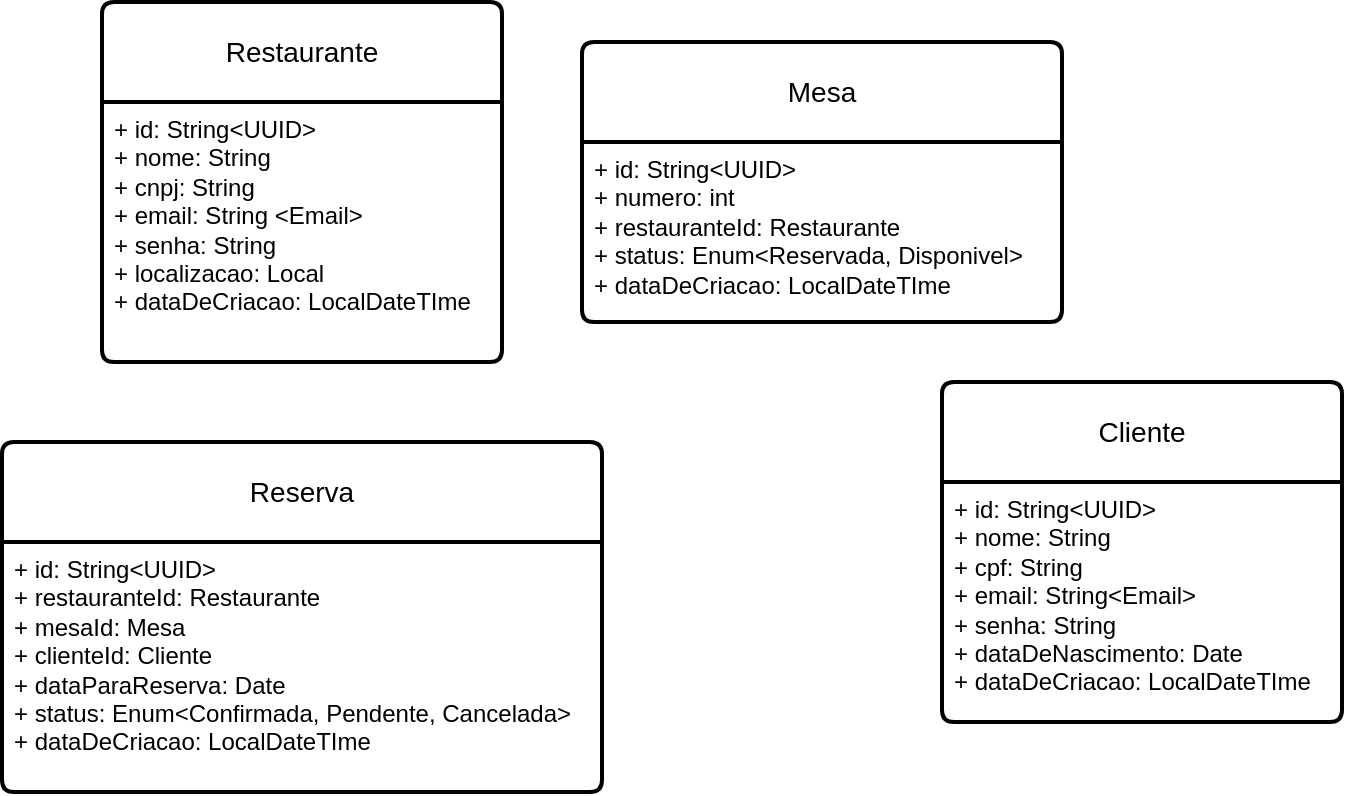 <mxfile version="26.0.4">
  <diagram name="Página-1" id="Slah6XdnKtkXLrktwPjn">
    <mxGraphModel dx="851" dy="461" grid="1" gridSize="10" guides="1" tooltips="1" connect="1" arrows="1" fold="1" page="1" pageScale="1" pageWidth="827" pageHeight="1169" math="0" shadow="0">
      <root>
        <mxCell id="0" />
        <mxCell id="1" parent="0" />
        <mxCell id="Ka6BR2j7Tfsn1UKN2c9--1" value="Restaurante" style="swimlane;childLayout=stackLayout;horizontal=1;startSize=50;horizontalStack=0;rounded=1;fontSize=14;fontStyle=0;strokeWidth=2;resizeParent=0;resizeLast=1;shadow=0;dashed=0;align=center;arcSize=4;whiteSpace=wrap;html=1;" vertex="1" parent="1">
          <mxGeometry x="110" y="60" width="200" height="180" as="geometry" />
        </mxCell>
        <mxCell id="Ka6BR2j7Tfsn1UKN2c9--2" value="+ id: String&amp;lt;UUID&amp;gt;&lt;br&gt;+ nome: String&lt;br&gt;+ cnpj: String&lt;div&gt;+ email: String &amp;lt;Email&amp;gt;&lt;br&gt;&lt;div&gt;+ senha: String&lt;/div&gt;&lt;div&gt;+ localizacao: Local&lt;/div&gt;&lt;div&gt;+ dataDeCriacao: LocalDateTIme&lt;/div&gt;&lt;/div&gt;" style="align=left;strokeColor=none;fillColor=none;spacingLeft=4;fontSize=12;verticalAlign=top;resizable=0;rotatable=0;part=1;html=1;" vertex="1" parent="Ka6BR2j7Tfsn1UKN2c9--1">
          <mxGeometry y="50" width="200" height="130" as="geometry" />
        </mxCell>
        <mxCell id="Ka6BR2j7Tfsn1UKN2c9--4" value="Mesa" style="swimlane;childLayout=stackLayout;horizontal=1;startSize=50;horizontalStack=0;rounded=1;fontSize=14;fontStyle=0;strokeWidth=2;resizeParent=0;resizeLast=1;shadow=0;dashed=0;align=center;arcSize=4;whiteSpace=wrap;html=1;" vertex="1" parent="1">
          <mxGeometry x="350" y="80" width="240" height="140" as="geometry" />
        </mxCell>
        <mxCell id="Ka6BR2j7Tfsn1UKN2c9--5" value="+ id: String&amp;lt;UUID&amp;gt;&lt;div&gt;+ numero: int&lt;br&gt;&lt;div&gt;&lt;div&gt;+ restauranteId: Restaurante&lt;/div&gt;&lt;div&gt;+ status: Enum&amp;lt;Reservada, Disponivel&amp;gt;&lt;/div&gt;&lt;div&gt;+ dataDeCriacao: LocalDateTIme&lt;/div&gt;&lt;/div&gt;&lt;/div&gt;" style="align=left;strokeColor=none;fillColor=none;spacingLeft=4;fontSize=12;verticalAlign=top;resizable=0;rotatable=0;part=1;html=1;" vertex="1" parent="Ka6BR2j7Tfsn1UKN2c9--4">
          <mxGeometry y="50" width="240" height="90" as="geometry" />
        </mxCell>
        <mxCell id="Ka6BR2j7Tfsn1UKN2c9--6" value="Reserva" style="swimlane;childLayout=stackLayout;horizontal=1;startSize=50;horizontalStack=0;rounded=1;fontSize=14;fontStyle=0;strokeWidth=2;resizeParent=0;resizeLast=1;shadow=0;dashed=0;align=center;arcSize=4;whiteSpace=wrap;html=1;" vertex="1" parent="1">
          <mxGeometry x="60" y="280" width="300" height="175" as="geometry" />
        </mxCell>
        <mxCell id="Ka6BR2j7Tfsn1UKN2c9--7" value="+ id: String&amp;lt;UUID&amp;gt;&lt;div&gt;&lt;div&gt;&lt;div&gt;+ restauranteId: Restaurante&lt;/div&gt;&lt;div&gt;+ mesaId: Mesa&lt;br&gt;+ clienteId: Cliente&lt;/div&gt;&lt;div&gt;+ dataParaReserva: Date&lt;/div&gt;&lt;div&gt;+ status: Enum&amp;lt;Confirmada, Pendente, Cancelada&amp;gt;&lt;/div&gt;&lt;div&gt;+ dataDeCriacao: LocalDateTIme&lt;/div&gt;&lt;/div&gt;&lt;/div&gt;" style="align=left;strokeColor=none;fillColor=none;spacingLeft=4;fontSize=12;verticalAlign=top;resizable=0;rotatable=0;part=1;html=1;" vertex="1" parent="Ka6BR2j7Tfsn1UKN2c9--6">
          <mxGeometry y="50" width="300" height="125" as="geometry" />
        </mxCell>
        <mxCell id="Ka6BR2j7Tfsn1UKN2c9--10" value="Cliente" style="swimlane;childLayout=stackLayout;horizontal=1;startSize=50;horizontalStack=0;rounded=1;fontSize=14;fontStyle=0;strokeWidth=2;resizeParent=0;resizeLast=1;shadow=0;dashed=0;align=center;arcSize=4;whiteSpace=wrap;html=1;" vertex="1" parent="1">
          <mxGeometry x="530" y="250" width="200" height="170" as="geometry" />
        </mxCell>
        <mxCell id="Ka6BR2j7Tfsn1UKN2c9--11" value="+ id: String&amp;lt;UUID&amp;gt;&lt;br&gt;+ nome: String&lt;br&gt;+ cpf: String&lt;div&gt;+ email: String&amp;lt;Email&amp;gt;&lt;br&gt;&lt;div&gt;+ senha: String&lt;/div&gt;&lt;div&gt;+ dataDeNascimento: Date&lt;/div&gt;&lt;div&gt;+ dataDeCriacao: LocalDateTIme&lt;/div&gt;&lt;/div&gt;" style="align=left;strokeColor=none;fillColor=none;spacingLeft=4;fontSize=12;verticalAlign=top;resizable=0;rotatable=0;part=1;html=1;" vertex="1" parent="Ka6BR2j7Tfsn1UKN2c9--10">
          <mxGeometry y="50" width="200" height="120" as="geometry" />
        </mxCell>
      </root>
    </mxGraphModel>
  </diagram>
</mxfile>
